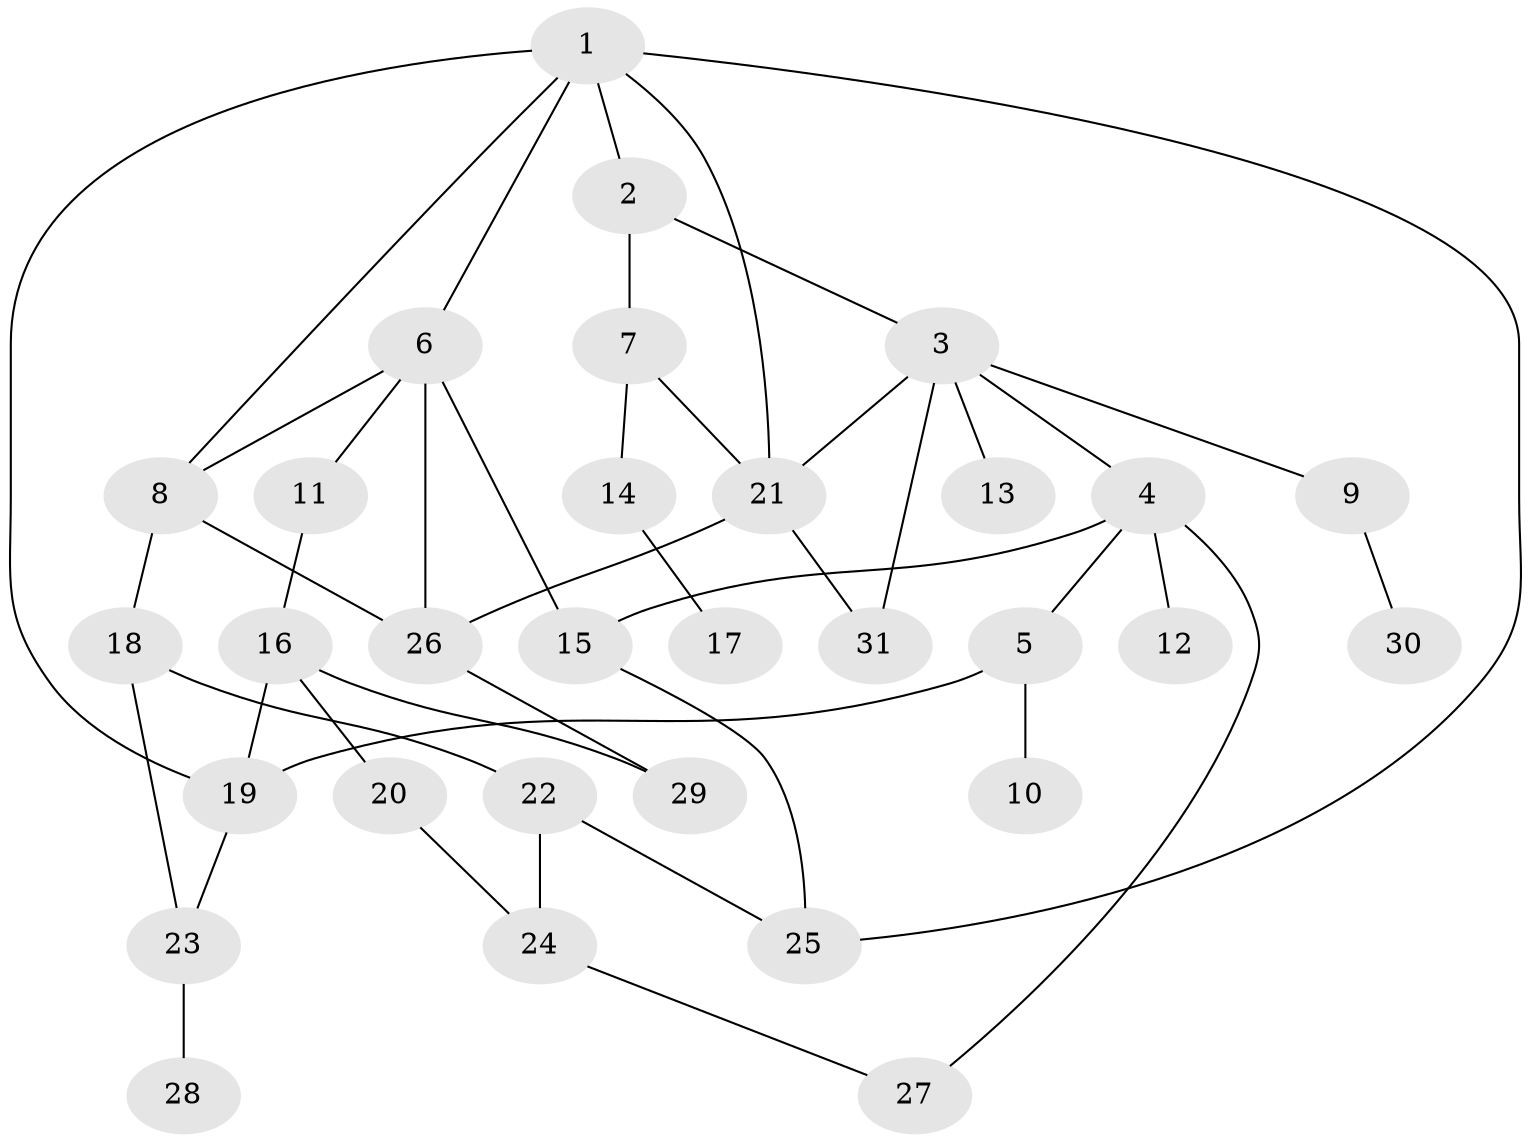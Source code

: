 // original degree distribution, {4: 0.13114754098360656, 3: 0.26229508196721313, 7: 0.03278688524590164, 6: 0.01639344262295082, 5: 0.03278688524590164, 1: 0.26229508196721313, 2: 0.26229508196721313}
// Generated by graph-tools (version 1.1) at 2025/34/03/09/25 02:34:32]
// undirected, 31 vertices, 45 edges
graph export_dot {
graph [start="1"]
  node [color=gray90,style=filled];
  1;
  2;
  3;
  4;
  5;
  6;
  7;
  8;
  9;
  10;
  11;
  12;
  13;
  14;
  15;
  16;
  17;
  18;
  19;
  20;
  21;
  22;
  23;
  24;
  25;
  26;
  27;
  28;
  29;
  30;
  31;
  1 -- 2 [weight=1.0];
  1 -- 6 [weight=1.0];
  1 -- 8 [weight=1.0];
  1 -- 19 [weight=1.0];
  1 -- 21 [weight=1.0];
  1 -- 25 [weight=1.0];
  2 -- 3 [weight=1.0];
  2 -- 7 [weight=1.0];
  3 -- 4 [weight=1.0];
  3 -- 9 [weight=1.0];
  3 -- 13 [weight=1.0];
  3 -- 21 [weight=1.0];
  3 -- 31 [weight=1.0];
  4 -- 5 [weight=2.0];
  4 -- 12 [weight=1.0];
  4 -- 15 [weight=1.0];
  4 -- 27 [weight=1.0];
  5 -- 10 [weight=1.0];
  5 -- 19 [weight=1.0];
  6 -- 8 [weight=1.0];
  6 -- 11 [weight=1.0];
  6 -- 15 [weight=1.0];
  6 -- 26 [weight=1.0];
  7 -- 14 [weight=1.0];
  7 -- 21 [weight=1.0];
  8 -- 18 [weight=1.0];
  8 -- 26 [weight=1.0];
  9 -- 30 [weight=1.0];
  11 -- 16 [weight=1.0];
  14 -- 17 [weight=1.0];
  15 -- 25 [weight=1.0];
  16 -- 19 [weight=3.0];
  16 -- 20 [weight=1.0];
  16 -- 29 [weight=1.0];
  18 -- 22 [weight=1.0];
  18 -- 23 [weight=1.0];
  19 -- 23 [weight=1.0];
  20 -- 24 [weight=1.0];
  21 -- 26 [weight=1.0];
  21 -- 31 [weight=1.0];
  22 -- 24 [weight=1.0];
  22 -- 25 [weight=1.0];
  23 -- 28 [weight=1.0];
  24 -- 27 [weight=1.0];
  26 -- 29 [weight=1.0];
}
